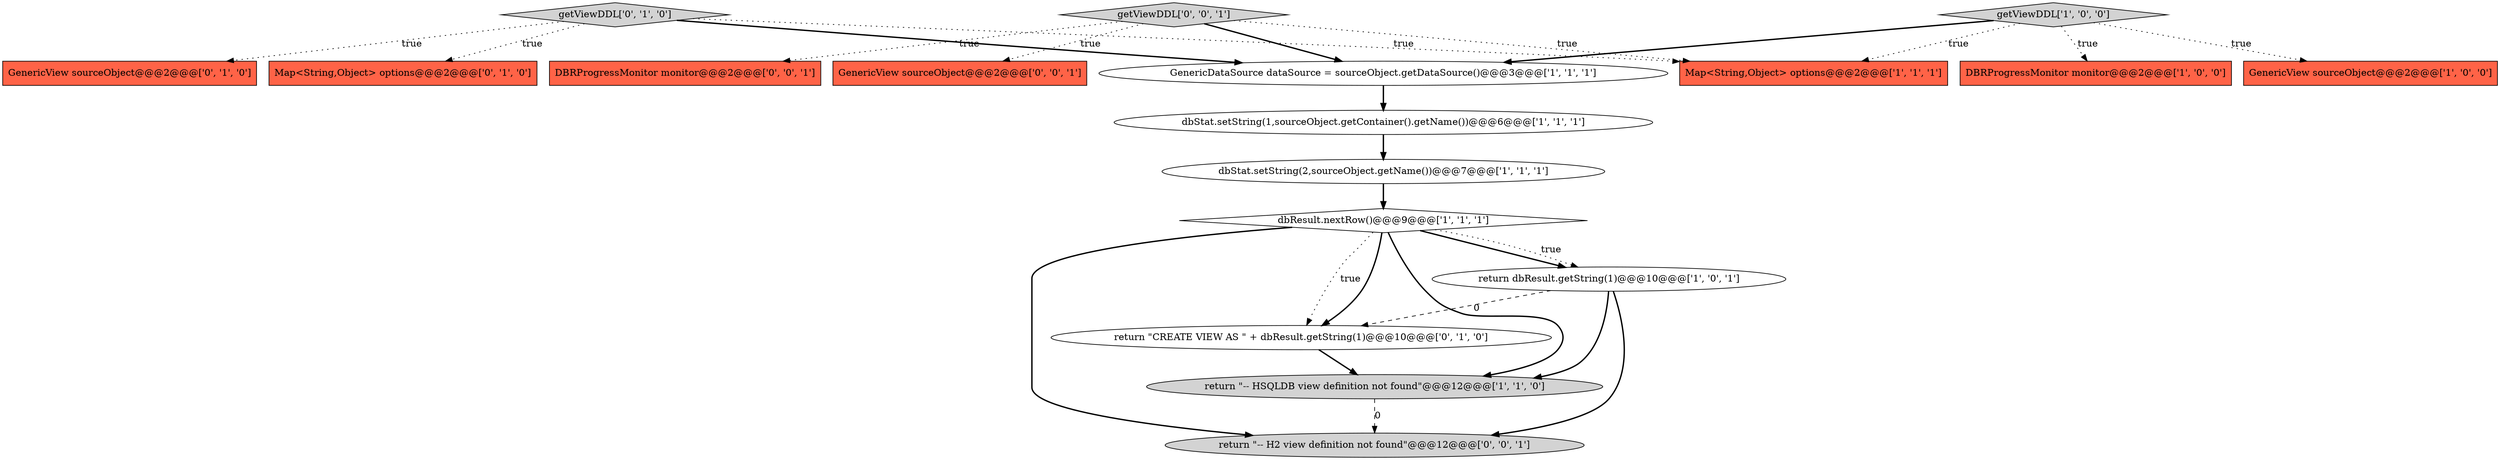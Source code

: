 digraph {
8 [style = filled, label = "Map<String,Object> options@@@2@@@['1', '1', '1']", fillcolor = tomato, shape = box image = "AAA0AAABBB1BBB"];
7 [style = filled, label = "getViewDDL['1', '0', '0']", fillcolor = lightgray, shape = diamond image = "AAA0AAABBB1BBB"];
3 [style = filled, label = "dbResult.nextRow()@@@9@@@['1', '1', '1']", fillcolor = white, shape = diamond image = "AAA0AAABBB1BBB"];
2 [style = filled, label = "dbStat.setString(1,sourceObject.getContainer().getName())@@@6@@@['1', '1', '1']", fillcolor = white, shape = ellipse image = "AAA0AAABBB1BBB"];
4 [style = filled, label = "GenericDataSource dataSource = sourceObject.getDataSource()@@@3@@@['1', '1', '1']", fillcolor = white, shape = ellipse image = "AAA0AAABBB1BBB"];
6 [style = filled, label = "DBRProgressMonitor monitor@@@2@@@['1', '0', '0']", fillcolor = tomato, shape = box image = "AAA0AAABBB1BBB"];
14 [style = filled, label = "DBRProgressMonitor monitor@@@2@@@['0', '0', '1']", fillcolor = tomato, shape = box image = "AAA0AAABBB3BBB"];
17 [style = filled, label = "return \"-- H2 view definition not found\"@@@12@@@['0', '0', '1']", fillcolor = lightgray, shape = ellipse image = "AAA0AAABBB3BBB"];
10 [style = filled, label = "Map<String,Object> options@@@2@@@['0', '1', '0']", fillcolor = tomato, shape = box image = "AAA0AAABBB2BBB"];
9 [style = filled, label = "return dbResult.getString(1)@@@10@@@['1', '0', '1']", fillcolor = white, shape = ellipse image = "AAA0AAABBB1BBB"];
15 [style = filled, label = "GenericView sourceObject@@@2@@@['0', '0', '1']", fillcolor = tomato, shape = box image = "AAA0AAABBB3BBB"];
5 [style = filled, label = "return \"-- HSQLDB view definition not found\"@@@12@@@['1', '1', '0']", fillcolor = lightgray, shape = ellipse image = "AAA0AAABBB1BBB"];
13 [style = filled, label = "GenericView sourceObject@@@2@@@['0', '1', '0']", fillcolor = tomato, shape = box image = "AAA0AAABBB2BBB"];
1 [style = filled, label = "dbStat.setString(2,sourceObject.getName())@@@7@@@['1', '1', '1']", fillcolor = white, shape = ellipse image = "AAA0AAABBB1BBB"];
11 [style = filled, label = "getViewDDL['0', '1', '0']", fillcolor = lightgray, shape = diamond image = "AAA0AAABBB2BBB"];
16 [style = filled, label = "getViewDDL['0', '0', '1']", fillcolor = lightgray, shape = diamond image = "AAA0AAABBB3BBB"];
0 [style = filled, label = "GenericView sourceObject@@@2@@@['1', '0', '0']", fillcolor = tomato, shape = box image = "AAA0AAABBB1BBB"];
12 [style = filled, label = "return \"CREATE VIEW AS \" + dbResult.getString(1)@@@10@@@['0', '1', '0']", fillcolor = white, shape = ellipse image = "AAA1AAABBB2BBB"];
3->12 [style = dotted, label="true"];
11->4 [style = bold, label=""];
9->12 [style = dashed, label="0"];
16->4 [style = bold, label=""];
11->10 [style = dotted, label="true"];
7->8 [style = dotted, label="true"];
16->14 [style = dotted, label="true"];
16->15 [style = dotted, label="true"];
3->5 [style = bold, label=""];
4->2 [style = bold, label=""];
3->17 [style = bold, label=""];
12->5 [style = bold, label=""];
11->8 [style = dotted, label="true"];
1->3 [style = bold, label=""];
3->12 [style = bold, label=""];
7->4 [style = bold, label=""];
9->17 [style = bold, label=""];
3->9 [style = bold, label=""];
2->1 [style = bold, label=""];
7->0 [style = dotted, label="true"];
16->8 [style = dotted, label="true"];
11->13 [style = dotted, label="true"];
3->9 [style = dotted, label="true"];
9->5 [style = bold, label=""];
5->17 [style = dashed, label="0"];
7->6 [style = dotted, label="true"];
}
